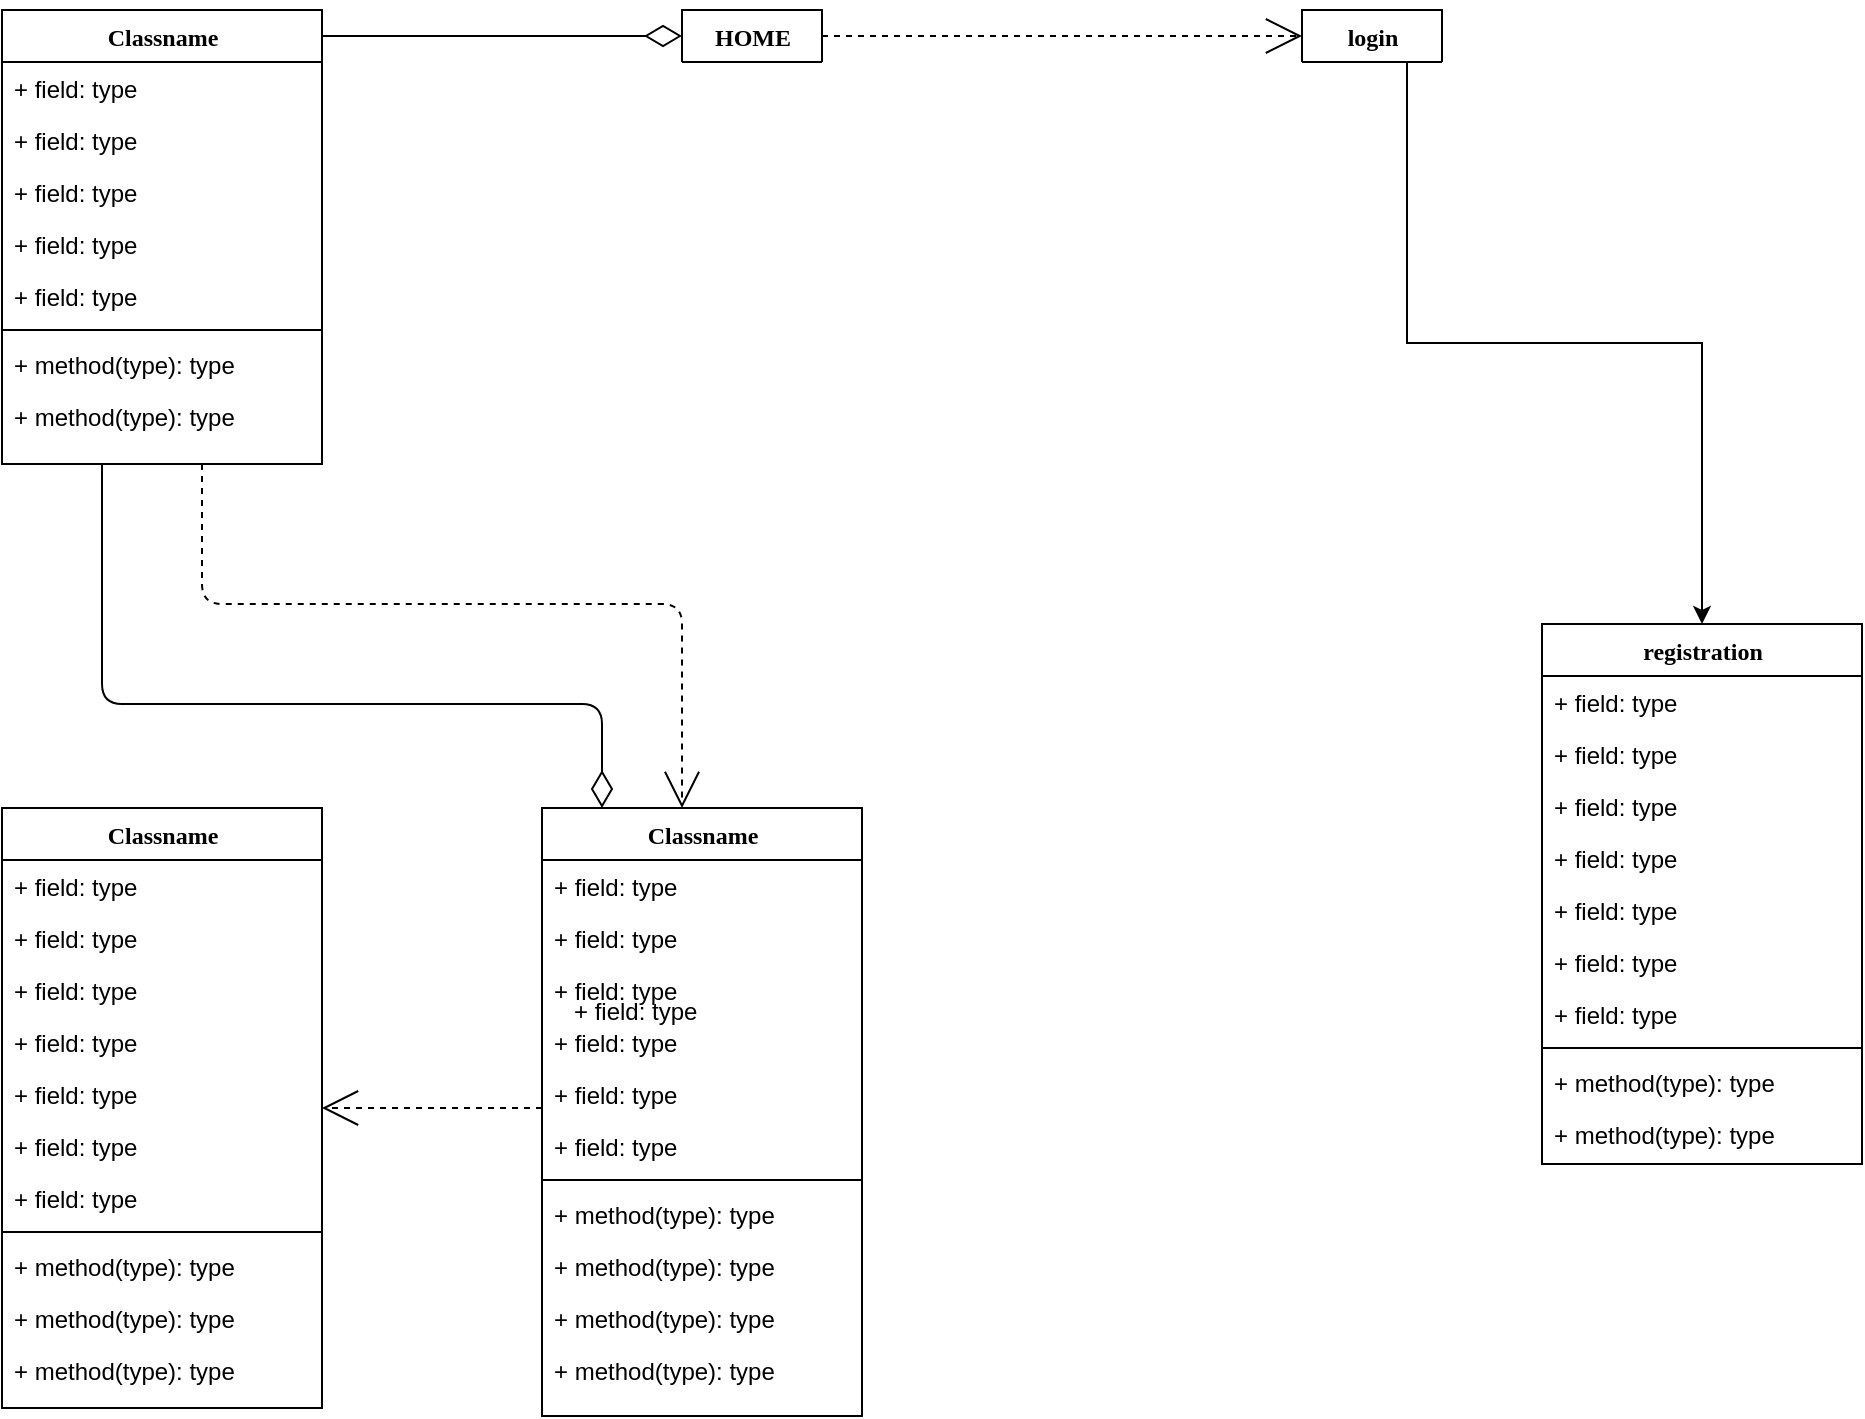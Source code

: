 <mxfile version="14.0.4" type="github" pages="3">
  <diagram name="Page-1" id="9f46799a-70d6-7492-0946-bef42562c5a5">
    <mxGraphModel dx="1067" dy="695" grid="1" gridSize="10" guides="1" tooltips="1" connect="1" arrows="1" fold="1" page="1" pageScale="1" pageWidth="1100" pageHeight="850" background="#ffffff" math="0" shadow="0">
      <root>
        <mxCell id="0" />
        <mxCell id="1" parent="0" />
        <mxCell id="78961159f06e98e8-123" style="edgeStyle=orthogonalEdgeStyle;html=1;labelBackgroundColor=none;startFill=0;startSize=8;endArrow=open;endFill=0;endSize=16;fontFamily=Verdana;fontSize=12;dashed=1;" parent="1" source="78961159f06e98e8-17" target="78961159f06e98e8-69" edge="1">
          <mxGeometry relative="1" as="geometry">
            <Array as="points">
              <mxPoint x="190" y="380" />
              <mxPoint x="430" y="380" />
            </Array>
          </mxGeometry>
        </mxCell>
        <mxCell id="78961159f06e98e8-124" style="edgeStyle=orthogonalEdgeStyle;html=1;labelBackgroundColor=none;startFill=0;startSize=8;endArrow=diamondThin;endFill=0;endSize=16;fontFamily=Verdana;fontSize=12;" parent="1" source="78961159f06e98e8-17" target="78961159f06e98e8-69" edge="1">
          <mxGeometry relative="1" as="geometry">
            <Array as="points">
              <mxPoint x="140" y="430" />
              <mxPoint x="390" y="430" />
            </Array>
          </mxGeometry>
        </mxCell>
        <mxCell id="78961159f06e98e8-17" value="Classname" style="swimlane;html=1;fontStyle=1;align=center;verticalAlign=top;childLayout=stackLayout;horizontal=1;startSize=26;horizontalStack=0;resizeParent=1;resizeLast=0;collapsible=1;marginBottom=0;swimlaneFillColor=#ffffff;rounded=0;shadow=0;comic=0;labelBackgroundColor=none;strokeWidth=1;fillColor=none;fontFamily=Verdana;fontSize=12" parent="1" vertex="1">
          <mxGeometry x="90" y="83" width="160" height="227" as="geometry" />
        </mxCell>
        <mxCell id="78961159f06e98e8-21" value="+ field: type" style="text;html=1;strokeColor=none;fillColor=none;align=left;verticalAlign=top;spacingLeft=4;spacingRight=4;whiteSpace=wrap;overflow=hidden;rotatable=0;points=[[0,0.5],[1,0.5]];portConstraint=eastwest;" parent="78961159f06e98e8-17" vertex="1">
          <mxGeometry y="26" width="160" height="26" as="geometry" />
        </mxCell>
        <mxCell id="78961159f06e98e8-23" value="+ field: type" style="text;html=1;strokeColor=none;fillColor=none;align=left;verticalAlign=top;spacingLeft=4;spacingRight=4;whiteSpace=wrap;overflow=hidden;rotatable=0;points=[[0,0.5],[1,0.5]];portConstraint=eastwest;" parent="78961159f06e98e8-17" vertex="1">
          <mxGeometry y="52" width="160" height="26" as="geometry" />
        </mxCell>
        <mxCell id="78961159f06e98e8-25" value="+ field: type" style="text;html=1;strokeColor=none;fillColor=none;align=left;verticalAlign=top;spacingLeft=4;spacingRight=4;whiteSpace=wrap;overflow=hidden;rotatable=0;points=[[0,0.5],[1,0.5]];portConstraint=eastwest;" parent="78961159f06e98e8-17" vertex="1">
          <mxGeometry y="78" width="160" height="26" as="geometry" />
        </mxCell>
        <mxCell id="78961159f06e98e8-26" value="+ field: type" style="text;html=1;strokeColor=none;fillColor=none;align=left;verticalAlign=top;spacingLeft=4;spacingRight=4;whiteSpace=wrap;overflow=hidden;rotatable=0;points=[[0,0.5],[1,0.5]];portConstraint=eastwest;" parent="78961159f06e98e8-17" vertex="1">
          <mxGeometry y="104" width="160" height="26" as="geometry" />
        </mxCell>
        <mxCell id="78961159f06e98e8-24" value="+ field: type" style="text;html=1;strokeColor=none;fillColor=none;align=left;verticalAlign=top;spacingLeft=4;spacingRight=4;whiteSpace=wrap;overflow=hidden;rotatable=0;points=[[0,0.5],[1,0.5]];portConstraint=eastwest;" parent="78961159f06e98e8-17" vertex="1">
          <mxGeometry y="130" width="160" height="26" as="geometry" />
        </mxCell>
        <mxCell id="78961159f06e98e8-19" value="" style="line;html=1;strokeWidth=1;fillColor=none;align=left;verticalAlign=middle;spacingTop=-1;spacingLeft=3;spacingRight=3;rotatable=0;labelPosition=right;points=[];portConstraint=eastwest;" parent="78961159f06e98e8-17" vertex="1">
          <mxGeometry y="156" width="160" height="8" as="geometry" />
        </mxCell>
        <mxCell id="78961159f06e98e8-20" value="+ method(type): type" style="text;html=1;strokeColor=none;fillColor=none;align=left;verticalAlign=top;spacingLeft=4;spacingRight=4;whiteSpace=wrap;overflow=hidden;rotatable=0;points=[[0,0.5],[1,0.5]];portConstraint=eastwest;" parent="78961159f06e98e8-17" vertex="1">
          <mxGeometry y="164" width="160" height="26" as="geometry" />
        </mxCell>
        <mxCell id="78961159f06e98e8-27" value="+ method(type): type" style="text;html=1;strokeColor=none;fillColor=none;align=left;verticalAlign=top;spacingLeft=4;spacingRight=4;whiteSpace=wrap;overflow=hidden;rotatable=0;points=[[0,0.5],[1,0.5]];portConstraint=eastwest;" parent="78961159f06e98e8-17" vertex="1">
          <mxGeometry y="190" width="160" height="26" as="geometry" />
        </mxCell>
        <mxCell id="78961159f06e98e8-122" style="edgeStyle=elbowEdgeStyle;html=1;labelBackgroundColor=none;startFill=0;startSize=8;endArrow=open;endFill=0;endSize=16;fontFamily=Verdana;fontSize=12;elbow=vertical;dashed=1;" parent="1" source="78961159f06e98e8-30" target="78961159f06e98e8-43" edge="1">
          <mxGeometry relative="1" as="geometry" />
        </mxCell>
        <mxCell id="78961159f06e98e8-30" value="HOME" style="swimlane;html=1;fontStyle=1;align=center;verticalAlign=top;childLayout=stackLayout;horizontal=1;startSize=26;horizontalStack=0;resizeParent=1;resizeLast=0;collapsible=1;marginBottom=0;swimlaneFillColor=#ffffff;rounded=0;shadow=0;comic=0;labelBackgroundColor=none;strokeWidth=1;fillColor=none;fontFamily=Verdana;fontSize=12" parent="1" vertex="1" collapsed="1">
          <mxGeometry x="430" y="83" width="70" height="26" as="geometry">
            <mxRectangle x="430" y="83" width="160" height="372" as="alternateBounds" />
          </mxGeometry>
        </mxCell>
        <mxCell id="78961159f06e98e8-31" value="+ field: type" style="text;html=1;strokeColor=none;fillColor=none;align=left;verticalAlign=top;spacingLeft=4;spacingRight=4;whiteSpace=wrap;overflow=hidden;rotatable=0;points=[[0,0.5],[1,0.5]];portConstraint=eastwest;" parent="78961159f06e98e8-30" vertex="1">
          <mxGeometry y="26" width="70" height="26" as="geometry" />
        </mxCell>
        <mxCell id="JeNqZDiZHjXxq6T7rk41-2" value="+ field: type" style="text;html=1;strokeColor=none;fillColor=none;align=left;verticalAlign=top;spacingLeft=4;spacingRight=4;whiteSpace=wrap;overflow=hidden;rotatable=0;points=[[0,0.5],[1,0.5]];portConstraint=eastwest;" parent="78961159f06e98e8-30" vertex="1">
          <mxGeometry y="52" width="70" height="26" as="geometry" />
        </mxCell>
        <mxCell id="JeNqZDiZHjXxq6T7rk41-1" value="+ field: type" style="text;html=1;strokeColor=none;fillColor=none;align=left;verticalAlign=top;spacingLeft=4;spacingRight=4;whiteSpace=wrap;overflow=hidden;rotatable=0;points=[[0,0.5],[1,0.5]];portConstraint=eastwest;" parent="78961159f06e98e8-30" vertex="1">
          <mxGeometry y="78" width="70" height="26" as="geometry" />
        </mxCell>
        <mxCell id="78961159f06e98e8-32" value="+ field: type" style="text;html=1;strokeColor=none;fillColor=none;align=left;verticalAlign=top;spacingLeft=4;spacingRight=4;whiteSpace=wrap;overflow=hidden;rotatable=0;points=[[0,0.5],[1,0.5]];portConstraint=eastwest;" parent="78961159f06e98e8-30" vertex="1">
          <mxGeometry y="104" width="70" height="26" as="geometry" />
        </mxCell>
        <mxCell id="78961159f06e98e8-34" value="+ field: type" style="text;html=1;strokeColor=none;fillColor=none;align=left;verticalAlign=top;spacingLeft=4;spacingRight=4;whiteSpace=wrap;overflow=hidden;rotatable=0;points=[[0,0.5],[1,0.5]];portConstraint=eastwest;" parent="78961159f06e98e8-30" vertex="1">
          <mxGeometry y="130" width="70" height="26" as="geometry" />
        </mxCell>
        <mxCell id="78961159f06e98e8-36" value="+ field: type" style="text;html=1;strokeColor=none;fillColor=none;align=left;verticalAlign=top;spacingLeft=4;spacingRight=4;whiteSpace=wrap;overflow=hidden;rotatable=0;points=[[0,0.5],[1,0.5]];portConstraint=eastwest;" parent="78961159f06e98e8-30" vertex="1">
          <mxGeometry y="156" width="70" height="26" as="geometry" />
        </mxCell>
        <mxCell id="78961159f06e98e8-38" value="" style="line;html=1;strokeWidth=1;fillColor=none;align=left;verticalAlign=middle;spacingTop=-1;spacingLeft=3;spacingRight=3;rotatable=0;labelPosition=right;points=[];portConstraint=eastwest;" parent="78961159f06e98e8-30" vertex="1">
          <mxGeometry y="182" width="70" height="8" as="geometry" />
        </mxCell>
        <mxCell id="78961159f06e98e8-39" value="+ method(type): type" style="text;html=1;strokeColor=none;fillColor=none;align=left;verticalAlign=top;spacingLeft=4;spacingRight=4;whiteSpace=wrap;overflow=hidden;rotatable=0;points=[[0,0.5],[1,0.5]];portConstraint=eastwest;" parent="78961159f06e98e8-30" vertex="1">
          <mxGeometry y="190" width="70" height="26" as="geometry" />
        </mxCell>
        <mxCell id="78961159f06e98e8-40" value="+ method(type): type" style="text;html=1;strokeColor=none;fillColor=none;align=left;verticalAlign=top;spacingLeft=4;spacingRight=4;whiteSpace=wrap;overflow=hidden;rotatable=0;points=[[0,0.5],[1,0.5]];portConstraint=eastwest;" parent="78961159f06e98e8-30" vertex="1">
          <mxGeometry y="216" width="70" height="26" as="geometry" />
        </mxCell>
        <mxCell id="78961159f06e98e8-42" value="+ method(type): type" style="text;html=1;strokeColor=none;fillColor=none;align=left;verticalAlign=top;spacingLeft=4;spacingRight=4;whiteSpace=wrap;overflow=hidden;rotatable=0;points=[[0,0.5],[1,0.5]];portConstraint=eastwest;" parent="78961159f06e98e8-30" vertex="1">
          <mxGeometry y="242" width="70" height="26" as="geometry" />
        </mxCell>
        <mxCell id="JeNqZDiZHjXxq6T7rk41-8" style="edgeStyle=orthogonalEdgeStyle;rounded=0;orthogonalLoop=1;jettySize=auto;html=1;exitX=0.75;exitY=1;exitDx=0;exitDy=0;entryX=0.5;entryY=0;entryDx=0;entryDy=0;" parent="1" source="78961159f06e98e8-43" target="78961159f06e98e8-82" edge="1">
          <mxGeometry relative="1" as="geometry" />
        </mxCell>
        <mxCell id="78961159f06e98e8-43" value="login" style="swimlane;html=1;fontStyle=1;align=center;verticalAlign=top;childLayout=stackLayout;horizontal=1;startSize=26;horizontalStack=0;resizeParent=1;resizeLast=0;collapsible=1;marginBottom=0;swimlaneFillColor=#ffffff;rounded=0;shadow=0;comic=0;labelBackgroundColor=none;strokeWidth=1;fillColor=none;fontFamily=Verdana;fontSize=12" parent="1" vertex="1" collapsed="1">
          <mxGeometry x="740" y="83" width="70" height="26" as="geometry">
            <mxRectangle x="740" y="83" width="160" height="197" as="alternateBounds" />
          </mxGeometry>
        </mxCell>
        <mxCell id="78961159f06e98e8-44" value="+ field: type" style="text;html=1;strokeColor=none;fillColor=none;align=left;verticalAlign=top;spacingLeft=4;spacingRight=4;whiteSpace=wrap;overflow=hidden;rotatable=0;points=[[0,0.5],[1,0.5]];portConstraint=eastwest;" parent="78961159f06e98e8-43" vertex="1">
          <mxGeometry y="26" width="70" height="26" as="geometry" />
        </mxCell>
        <mxCell id="78961159f06e98e8-45" value="+ field: type" style="text;html=1;strokeColor=none;fillColor=none;align=left;verticalAlign=top;spacingLeft=4;spacingRight=4;whiteSpace=wrap;overflow=hidden;rotatable=0;points=[[0,0.5],[1,0.5]];portConstraint=eastwest;" parent="78961159f06e98e8-43" vertex="1">
          <mxGeometry y="52" width="70" height="26" as="geometry" />
        </mxCell>
        <mxCell id="78961159f06e98e8-49" value="+ field: type" style="text;html=1;strokeColor=none;fillColor=none;align=left;verticalAlign=top;spacingLeft=4;spacingRight=4;whiteSpace=wrap;overflow=hidden;rotatable=0;points=[[0,0.5],[1,0.5]];portConstraint=eastwest;" parent="78961159f06e98e8-43" vertex="1">
          <mxGeometry y="78" width="70" height="26" as="geometry" />
        </mxCell>
        <mxCell id="78961159f06e98e8-50" value="+ field: type" style="text;html=1;strokeColor=none;fillColor=none;align=left;verticalAlign=top;spacingLeft=4;spacingRight=4;whiteSpace=wrap;overflow=hidden;rotatable=0;points=[[0,0.5],[1,0.5]];portConstraint=eastwest;" parent="78961159f06e98e8-43" vertex="1">
          <mxGeometry y="104" width="70" height="26" as="geometry" />
        </mxCell>
        <mxCell id="78961159f06e98e8-51" value="" style="line;html=1;strokeWidth=1;fillColor=none;align=left;verticalAlign=middle;spacingTop=-1;spacingLeft=3;spacingRight=3;rotatable=0;labelPosition=right;points=[];portConstraint=eastwest;" parent="78961159f06e98e8-43" vertex="1">
          <mxGeometry y="130" width="70" height="8" as="geometry" />
        </mxCell>
        <mxCell id="78961159f06e98e8-52" value="+ method(type): type" style="text;html=1;strokeColor=none;fillColor=none;align=left;verticalAlign=top;spacingLeft=4;spacingRight=4;whiteSpace=wrap;overflow=hidden;rotatable=0;points=[[0,0.5],[1,0.5]];portConstraint=eastwest;" parent="78961159f06e98e8-43" vertex="1">
          <mxGeometry y="138" width="70" height="26" as="geometry" />
        </mxCell>
        <mxCell id="78961159f06e98e8-53" value="+ method(type): type" style="text;html=1;strokeColor=none;fillColor=none;align=left;verticalAlign=top;spacingLeft=4;spacingRight=4;whiteSpace=wrap;overflow=hidden;rotatable=0;points=[[0,0.5],[1,0.5]];portConstraint=eastwest;" parent="78961159f06e98e8-43" vertex="1">
          <mxGeometry y="164" width="70" height="26" as="geometry" />
        </mxCell>
        <mxCell id="78961159f06e98e8-129" style="edgeStyle=elbowEdgeStyle;html=1;labelBackgroundColor=none;startFill=0;startSize=8;endArrow=open;endFill=0;endSize=16;fontFamily=Verdana;fontSize=12;elbow=vertical;dashed=1;" parent="1" source="78961159f06e98e8-69" target="78961159f06e98e8-56" edge="1">
          <mxGeometry relative="1" as="geometry" />
        </mxCell>
        <mxCell id="78961159f06e98e8-56" value="Classname" style="swimlane;html=1;fontStyle=1;align=center;verticalAlign=top;childLayout=stackLayout;horizontal=1;startSize=26;horizontalStack=0;resizeParent=1;resizeLast=0;collapsible=1;marginBottom=0;swimlaneFillColor=#ffffff;rounded=0;shadow=0;comic=0;labelBackgroundColor=none;strokeWidth=1;fillColor=none;fontFamily=Verdana;fontSize=12" parent="1" vertex="1">
          <mxGeometry x="90" y="482.0" width="160" height="300" as="geometry" />
        </mxCell>
        <mxCell id="78961159f06e98e8-57" value="+ field: type" style="text;html=1;strokeColor=none;fillColor=none;align=left;verticalAlign=top;spacingLeft=4;spacingRight=4;whiteSpace=wrap;overflow=hidden;rotatable=0;points=[[0,0.5],[1,0.5]];portConstraint=eastwest;" parent="78961159f06e98e8-56" vertex="1">
          <mxGeometry y="26" width="160" height="26" as="geometry" />
        </mxCell>
        <mxCell id="78961159f06e98e8-58" value="+ field: type" style="text;html=1;strokeColor=none;fillColor=none;align=left;verticalAlign=top;spacingLeft=4;spacingRight=4;whiteSpace=wrap;overflow=hidden;rotatable=0;points=[[0,0.5],[1,0.5]];portConstraint=eastwest;" parent="78961159f06e98e8-56" vertex="1">
          <mxGeometry y="52" width="160" height="26" as="geometry" />
        </mxCell>
        <mxCell id="78961159f06e98e8-59" value="+ field: type" style="text;html=1;strokeColor=none;fillColor=none;align=left;verticalAlign=top;spacingLeft=4;spacingRight=4;whiteSpace=wrap;overflow=hidden;rotatable=0;points=[[0,0.5],[1,0.5]];portConstraint=eastwest;" parent="78961159f06e98e8-56" vertex="1">
          <mxGeometry y="78" width="160" height="26" as="geometry" />
        </mxCell>
        <mxCell id="78961159f06e98e8-60" value="+ field: type" style="text;html=1;strokeColor=none;fillColor=none;align=left;verticalAlign=top;spacingLeft=4;spacingRight=4;whiteSpace=wrap;overflow=hidden;rotatable=0;points=[[0,0.5],[1,0.5]];portConstraint=eastwest;" parent="78961159f06e98e8-56" vertex="1">
          <mxGeometry y="104" width="160" height="26" as="geometry" />
        </mxCell>
        <mxCell id="78961159f06e98e8-61" value="+ field: type" style="text;html=1;strokeColor=none;fillColor=none;align=left;verticalAlign=top;spacingLeft=4;spacingRight=4;whiteSpace=wrap;overflow=hidden;rotatable=0;points=[[0,0.5],[1,0.5]];portConstraint=eastwest;" parent="78961159f06e98e8-56" vertex="1">
          <mxGeometry y="130" width="160" height="26" as="geometry" />
        </mxCell>
        <mxCell id="78961159f06e98e8-62" value="+ field: type" style="text;html=1;strokeColor=none;fillColor=none;align=left;verticalAlign=top;spacingLeft=4;spacingRight=4;whiteSpace=wrap;overflow=hidden;rotatable=0;points=[[0,0.5],[1,0.5]];portConstraint=eastwest;" parent="78961159f06e98e8-56" vertex="1">
          <mxGeometry y="156" width="160" height="26" as="geometry" />
        </mxCell>
        <mxCell id="78961159f06e98e8-63" value="+ field: type" style="text;html=1;strokeColor=none;fillColor=none;align=left;verticalAlign=top;spacingLeft=4;spacingRight=4;whiteSpace=wrap;overflow=hidden;rotatable=0;points=[[0,0.5],[1,0.5]];portConstraint=eastwest;" parent="78961159f06e98e8-56" vertex="1">
          <mxGeometry y="182" width="160" height="26" as="geometry" />
        </mxCell>
        <mxCell id="78961159f06e98e8-64" value="" style="line;html=1;strokeWidth=1;fillColor=none;align=left;verticalAlign=middle;spacingTop=-1;spacingLeft=3;spacingRight=3;rotatable=0;labelPosition=right;points=[];portConstraint=eastwest;" parent="78961159f06e98e8-56" vertex="1">
          <mxGeometry y="208" width="160" height="8" as="geometry" />
        </mxCell>
        <mxCell id="78961159f06e98e8-65" value="+ method(type): type" style="text;html=1;strokeColor=none;fillColor=none;align=left;verticalAlign=top;spacingLeft=4;spacingRight=4;whiteSpace=wrap;overflow=hidden;rotatable=0;points=[[0,0.5],[1,0.5]];portConstraint=eastwest;" parent="78961159f06e98e8-56" vertex="1">
          <mxGeometry y="216" width="160" height="26" as="geometry" />
        </mxCell>
        <mxCell id="78961159f06e98e8-66" value="+ method(type): type" style="text;html=1;strokeColor=none;fillColor=none;align=left;verticalAlign=top;spacingLeft=4;spacingRight=4;whiteSpace=wrap;overflow=hidden;rotatable=0;points=[[0,0.5],[1,0.5]];portConstraint=eastwest;" parent="78961159f06e98e8-56" vertex="1">
          <mxGeometry y="242" width="160" height="26" as="geometry" />
        </mxCell>
        <mxCell id="78961159f06e98e8-68" value="+ method(type): type" style="text;html=1;strokeColor=none;fillColor=none;align=left;verticalAlign=top;spacingLeft=4;spacingRight=4;whiteSpace=wrap;overflow=hidden;rotatable=0;points=[[0,0.5],[1,0.5]];portConstraint=eastwest;" parent="78961159f06e98e8-56" vertex="1">
          <mxGeometry y="268" width="160" height="26" as="geometry" />
        </mxCell>
        <mxCell id="78961159f06e98e8-69" value="Classname" style="swimlane;html=1;fontStyle=1;align=center;verticalAlign=top;childLayout=stackLayout;horizontal=1;startSize=26;horizontalStack=0;resizeParent=1;resizeLast=0;collapsible=1;marginBottom=0;swimlaneFillColor=#ffffff;rounded=0;shadow=0;comic=0;labelBackgroundColor=none;strokeWidth=1;fillColor=none;fontFamily=Verdana;fontSize=12" parent="1" vertex="1">
          <mxGeometry x="360" y="482.0" width="160" height="304" as="geometry" />
        </mxCell>
        <mxCell id="78961159f06e98e8-70" value="+ field: type" style="text;html=1;strokeColor=none;fillColor=none;align=left;verticalAlign=top;spacingLeft=4;spacingRight=4;whiteSpace=wrap;overflow=hidden;rotatable=0;points=[[0,0.5],[1,0.5]];portConstraint=eastwest;" parent="78961159f06e98e8-69" vertex="1">
          <mxGeometry y="26" width="160" height="26" as="geometry" />
        </mxCell>
        <mxCell id="78961159f06e98e8-71" value="+ field: type" style="text;html=1;strokeColor=none;fillColor=none;align=left;verticalAlign=top;spacingLeft=4;spacingRight=4;whiteSpace=wrap;overflow=hidden;rotatable=0;points=[[0,0.5],[1,0.5]];portConstraint=eastwest;" parent="78961159f06e98e8-69" vertex="1">
          <mxGeometry y="52" width="160" height="26" as="geometry" />
        </mxCell>
        <mxCell id="78961159f06e98e8-72" value="+ field: type" style="text;html=1;strokeColor=none;fillColor=none;align=left;verticalAlign=top;spacingLeft=4;spacingRight=4;whiteSpace=wrap;overflow=hidden;rotatable=0;points=[[0,0.5],[1,0.5]];portConstraint=eastwest;" parent="78961159f06e98e8-69" vertex="1">
          <mxGeometry y="78" width="160" height="26" as="geometry" />
        </mxCell>
        <mxCell id="78961159f06e98e8-74" value="+ field: type" style="text;html=1;strokeColor=none;fillColor=none;align=left;verticalAlign=top;spacingLeft=4;spacingRight=4;whiteSpace=wrap;overflow=hidden;rotatable=0;points=[[0,0.5],[1,0.5]];portConstraint=eastwest;" parent="78961159f06e98e8-69" vertex="1">
          <mxGeometry y="104" width="160" height="26" as="geometry" />
        </mxCell>
        <mxCell id="78961159f06e98e8-75" value="+ field: type" style="text;html=1;strokeColor=none;fillColor=none;align=left;verticalAlign=top;spacingLeft=4;spacingRight=4;whiteSpace=wrap;overflow=hidden;rotatable=0;points=[[0,0.5],[1,0.5]];portConstraint=eastwest;" parent="78961159f06e98e8-69" vertex="1">
          <mxGeometry y="130" width="160" height="26" as="geometry" />
        </mxCell>
        <mxCell id="78961159f06e98e8-76" value="+ field: type" style="text;html=1;strokeColor=none;fillColor=none;align=left;verticalAlign=top;spacingLeft=4;spacingRight=4;whiteSpace=wrap;overflow=hidden;rotatable=0;points=[[0,0.5],[1,0.5]];portConstraint=eastwest;" parent="78961159f06e98e8-69" vertex="1">
          <mxGeometry y="156" width="160" height="26" as="geometry" />
        </mxCell>
        <mxCell id="78961159f06e98e8-77" value="" style="line;html=1;strokeWidth=1;fillColor=none;align=left;verticalAlign=middle;spacingTop=-1;spacingLeft=3;spacingRight=3;rotatable=0;labelPosition=right;points=[];portConstraint=eastwest;" parent="78961159f06e98e8-69" vertex="1">
          <mxGeometry y="182" width="160" height="8" as="geometry" />
        </mxCell>
        <mxCell id="78961159f06e98e8-78" value="+ method(type): type" style="text;html=1;strokeColor=none;fillColor=none;align=left;verticalAlign=top;spacingLeft=4;spacingRight=4;whiteSpace=wrap;overflow=hidden;rotatable=0;points=[[0,0.5],[1,0.5]];portConstraint=eastwest;" parent="78961159f06e98e8-69" vertex="1">
          <mxGeometry y="190" width="160" height="26" as="geometry" />
        </mxCell>
        <mxCell id="78961159f06e98e8-79" value="+ method(type): type" style="text;html=1;strokeColor=none;fillColor=none;align=left;verticalAlign=top;spacingLeft=4;spacingRight=4;whiteSpace=wrap;overflow=hidden;rotatable=0;points=[[0,0.5],[1,0.5]];portConstraint=eastwest;" parent="78961159f06e98e8-69" vertex="1">
          <mxGeometry y="216" width="160" height="26" as="geometry" />
        </mxCell>
        <mxCell id="78961159f06e98e8-80" value="+ method(type): type" style="text;html=1;strokeColor=none;fillColor=none;align=left;verticalAlign=top;spacingLeft=4;spacingRight=4;whiteSpace=wrap;overflow=hidden;rotatable=0;points=[[0,0.5],[1,0.5]];portConstraint=eastwest;" parent="78961159f06e98e8-69" vertex="1">
          <mxGeometry y="242" width="160" height="26" as="geometry" />
        </mxCell>
        <mxCell id="78961159f06e98e8-81" value="+ method(type): type" style="text;html=1;strokeColor=none;fillColor=none;align=left;verticalAlign=top;spacingLeft=4;spacingRight=4;whiteSpace=wrap;overflow=hidden;rotatable=0;points=[[0,0.5],[1,0.5]];portConstraint=eastwest;" parent="78961159f06e98e8-69" vertex="1">
          <mxGeometry y="268" width="160" height="26" as="geometry" />
        </mxCell>
        <mxCell id="78961159f06e98e8-82" value="registration" style="swimlane;html=1;fontStyle=1;align=center;verticalAlign=top;childLayout=stackLayout;horizontal=1;startSize=26;horizontalStack=0;resizeParent=1;resizeLast=0;collapsible=1;marginBottom=0;swimlaneFillColor=#ffffff;rounded=0;shadow=0;comic=0;labelBackgroundColor=none;strokeWidth=1;fillColor=none;fontFamily=Verdana;fontSize=12" parent="1" vertex="1">
          <mxGeometry x="860" y="390.0" width="160" height="270" as="geometry" />
        </mxCell>
        <mxCell id="78961159f06e98e8-83" value="+ field: type" style="text;html=1;strokeColor=none;fillColor=none;align=left;verticalAlign=top;spacingLeft=4;spacingRight=4;whiteSpace=wrap;overflow=hidden;rotatable=0;points=[[0,0.5],[1,0.5]];portConstraint=eastwest;" parent="78961159f06e98e8-82" vertex="1">
          <mxGeometry y="26" width="160" height="26" as="geometry" />
        </mxCell>
        <mxCell id="78961159f06e98e8-84" value="+ field: type" style="text;html=1;strokeColor=none;fillColor=none;align=left;verticalAlign=top;spacingLeft=4;spacingRight=4;whiteSpace=wrap;overflow=hidden;rotatable=0;points=[[0,0.5],[1,0.5]];portConstraint=eastwest;" parent="78961159f06e98e8-82" vertex="1">
          <mxGeometry y="52" width="160" height="26" as="geometry" />
        </mxCell>
        <mxCell id="78961159f06e98e8-85" value="+ field: type" style="text;html=1;strokeColor=none;fillColor=none;align=left;verticalAlign=top;spacingLeft=4;spacingRight=4;whiteSpace=wrap;overflow=hidden;rotatable=0;points=[[0,0.5],[1,0.5]];portConstraint=eastwest;" parent="78961159f06e98e8-82" vertex="1">
          <mxGeometry y="78" width="160" height="26" as="geometry" />
        </mxCell>
        <mxCell id="78961159f06e98e8-86" value="+ field: type" style="text;html=1;strokeColor=none;fillColor=none;align=left;verticalAlign=top;spacingLeft=4;spacingRight=4;whiteSpace=wrap;overflow=hidden;rotatable=0;points=[[0,0.5],[1,0.5]];portConstraint=eastwest;" parent="78961159f06e98e8-82" vertex="1">
          <mxGeometry y="104" width="160" height="26" as="geometry" />
        </mxCell>
        <mxCell id="78961159f06e98e8-87" value="+ field: type" style="text;html=1;strokeColor=none;fillColor=none;align=left;verticalAlign=top;spacingLeft=4;spacingRight=4;whiteSpace=wrap;overflow=hidden;rotatable=0;points=[[0,0.5],[1,0.5]];portConstraint=eastwest;" parent="78961159f06e98e8-82" vertex="1">
          <mxGeometry y="130" width="160" height="26" as="geometry" />
        </mxCell>
        <mxCell id="78961159f06e98e8-88" value="+ field: type" style="text;html=1;strokeColor=none;fillColor=none;align=left;verticalAlign=top;spacingLeft=4;spacingRight=4;whiteSpace=wrap;overflow=hidden;rotatable=0;points=[[0,0.5],[1,0.5]];portConstraint=eastwest;" parent="78961159f06e98e8-82" vertex="1">
          <mxGeometry y="156" width="160" height="26" as="geometry" />
        </mxCell>
        <mxCell id="78961159f06e98e8-89" value="+ field: type" style="text;html=1;strokeColor=none;fillColor=none;align=left;verticalAlign=top;spacingLeft=4;spacingRight=4;whiteSpace=wrap;overflow=hidden;rotatable=0;points=[[0,0.5],[1,0.5]];portConstraint=eastwest;" parent="78961159f06e98e8-82" vertex="1">
          <mxGeometry y="182" width="160" height="26" as="geometry" />
        </mxCell>
        <mxCell id="78961159f06e98e8-90" value="" style="line;html=1;strokeWidth=1;fillColor=none;align=left;verticalAlign=middle;spacingTop=-1;spacingLeft=3;spacingRight=3;rotatable=0;labelPosition=right;points=[];portConstraint=eastwest;" parent="78961159f06e98e8-82" vertex="1">
          <mxGeometry y="208" width="160" height="8" as="geometry" />
        </mxCell>
        <mxCell id="78961159f06e98e8-91" value="+ method(type): type" style="text;html=1;strokeColor=none;fillColor=none;align=left;verticalAlign=top;spacingLeft=4;spacingRight=4;whiteSpace=wrap;overflow=hidden;rotatable=0;points=[[0,0.5],[1,0.5]];portConstraint=eastwest;" parent="78961159f06e98e8-82" vertex="1">
          <mxGeometry y="216" width="160" height="26" as="geometry" />
        </mxCell>
        <mxCell id="78961159f06e98e8-94" value="+ method(type): type" style="text;html=1;strokeColor=none;fillColor=none;align=left;verticalAlign=top;spacingLeft=4;spacingRight=4;whiteSpace=wrap;overflow=hidden;rotatable=0;points=[[0,0.5],[1,0.5]];portConstraint=eastwest;" parent="78961159f06e98e8-82" vertex="1">
          <mxGeometry y="242" width="160" height="26" as="geometry" />
        </mxCell>
        <mxCell id="78961159f06e98e8-121" style="edgeStyle=elbowEdgeStyle;html=1;labelBackgroundColor=none;startFill=0;startSize=8;endArrow=diamondThin;endFill=0;endSize=16;fontFamily=Verdana;fontSize=12;elbow=vertical;" parent="1" source="78961159f06e98e8-17" target="78961159f06e98e8-30" edge="1">
          <mxGeometry relative="1" as="geometry">
            <mxPoint x="250" y="259.882" as="sourcePoint" />
          </mxGeometry>
        </mxCell>
        <mxCell id="JeNqZDiZHjXxq6T7rk41-9" value="+ field: type" style="text;html=1;strokeColor=none;fillColor=none;align=left;verticalAlign=top;spacingLeft=4;spacingRight=4;whiteSpace=wrap;overflow=hidden;rotatable=0;points=[[0,0.5],[1,0.5]];portConstraint=eastwest;" parent="1" vertex="1">
          <mxGeometry x="370" y="570.0" width="160" height="26" as="geometry" />
        </mxCell>
      </root>
    </mxGraphModel>
  </diagram>
  <diagram id="Wo4Fomfci3_CJ6DZQa6W" name="ページ2">
    <mxGraphModel dx="907" dy="591" grid="1" gridSize="10" guides="1" tooltips="1" connect="1" arrows="1" fold="1" page="1" pageScale="1" pageWidth="827" pageHeight="1169" math="0" shadow="0">
      <root>
        <mxCell id="OzV1NkM4rQeNj_u-quXe-0" />
        <mxCell id="OzV1NkM4rQeNj_u-quXe-1" parent="OzV1NkM4rQeNj_u-quXe-0" />
        <mxCell id="OzV1NkM4rQeNj_u-quXe-85" value="User" style="swimlane;fontStyle=0;childLayout=stackLayout;horizontal=1;startSize=26;horizontalStack=0;resizeParent=1;resizeParentMax=0;resizeLast=0;collapsible=1;marginBottom=0;align=center;fontSize=14;" vertex="1" parent="OzV1NkM4rQeNj_u-quXe-1">
          <mxGeometry x="40" y="40" width="160" height="206" as="geometry" />
        </mxCell>
        <mxCell id="OzV1NkM4rQeNj_u-quXe-107" value="user_id" style="text;strokeColor=none;fillColor=none;spacingLeft=4;spacingRight=4;overflow=hidden;rotatable=0;points=[[0,0.5],[1,0.5]];portConstraint=eastwest;fontSize=12;" vertex="1" parent="OzV1NkM4rQeNj_u-quXe-85">
          <mxGeometry y="26" width="160" height="30" as="geometry" />
        </mxCell>
        <mxCell id="OzV1NkM4rQeNj_u-quXe-87" value="Name" style="text;strokeColor=none;fillColor=none;spacingLeft=4;spacingRight=4;overflow=hidden;rotatable=0;points=[[0,0.5],[1,0.5]];portConstraint=eastwest;fontSize=12;" vertex="1" parent="OzV1NkM4rQeNj_u-quXe-85">
          <mxGeometry y="56" width="160" height="30" as="geometry" />
        </mxCell>
        <mxCell id="OzV1NkM4rQeNj_u-quXe-104" value="Email" style="text;strokeColor=none;fillColor=none;spacingLeft=4;spacingRight=4;overflow=hidden;rotatable=0;points=[[0,0.5],[1,0.5]];portConstraint=eastwest;fontSize=12;" vertex="1" parent="OzV1NkM4rQeNj_u-quXe-85">
          <mxGeometry y="86" width="160" height="30" as="geometry" />
        </mxCell>
        <mxCell id="OzV1NkM4rQeNj_u-quXe-105" value="Password" style="text;strokeColor=none;fillColor=none;spacingLeft=4;spacingRight=4;overflow=hidden;rotatable=0;points=[[0,0.5],[1,0.5]];portConstraint=eastwest;fontSize=12;" vertex="1" parent="OzV1NkM4rQeNj_u-quXe-85">
          <mxGeometry y="116" width="160" height="30" as="geometry" />
        </mxCell>
        <mxCell id="OzV1NkM4rQeNj_u-quXe-106" value="text" style="text;strokeColor=none;fillColor=none;spacingLeft=4;spacingRight=4;overflow=hidden;rotatable=0;points=[[0,0.5],[1,0.5]];portConstraint=eastwest;fontSize=12;" vertex="1" parent="OzV1NkM4rQeNj_u-quXe-85">
          <mxGeometry y="146" width="160" height="30" as="geometry" />
        </mxCell>
        <mxCell id="OzV1NkM4rQeNj_u-quXe-88" value="userimage" style="text;strokeColor=none;fillColor=none;spacingLeft=4;spacingRight=4;overflow=hidden;rotatable=0;points=[[0,0.5],[1,0.5]];portConstraint=eastwest;fontSize=12;" vertex="1" parent="OzV1NkM4rQeNj_u-quXe-85">
          <mxGeometry y="176" width="160" height="30" as="geometry" />
        </mxCell>
        <mxCell id="OzV1NkM4rQeNj_u-quXe-89" value="Post" style="swimlane;fontStyle=0;childLayout=stackLayout;horizontal=1;startSize=26;horizontalStack=0;resizeParent=1;resizeParentMax=0;resizeLast=0;collapsible=1;marginBottom=0;align=center;fontSize=14;" vertex="1" parent="OzV1NkM4rQeNj_u-quXe-1">
          <mxGeometry x="280" y="40" width="160" height="116" as="geometry" />
        </mxCell>
        <mxCell id="OzV1NkM4rQeNj_u-quXe-90" value="post_id" style="text;strokeColor=none;fillColor=none;spacingLeft=4;spacingRight=4;overflow=hidden;rotatable=0;points=[[0,0.5],[1,0.5]];portConstraint=eastwest;fontSize=12;" vertex="1" parent="OzV1NkM4rQeNj_u-quXe-89">
          <mxGeometry y="26" width="160" height="30" as="geometry" />
        </mxCell>
        <mxCell id="OzV1NkM4rQeNj_u-quXe-108" value="image" style="text;strokeColor=none;fillColor=none;spacingLeft=4;spacingRight=4;overflow=hidden;rotatable=0;points=[[0,0.5],[1,0.5]];portConstraint=eastwest;fontSize=12;" vertex="1" parent="OzV1NkM4rQeNj_u-quXe-89">
          <mxGeometry y="56" width="160" height="30" as="geometry" />
        </mxCell>
        <mxCell id="OzV1NkM4rQeNj_u-quXe-100" value="text" style="text;strokeColor=none;fillColor=none;spacingLeft=4;spacingRight=4;overflow=hidden;rotatable=0;points=[[0,0.5],[1,0.5]];portConstraint=eastwest;fontSize=12;" vertex="1" parent="OzV1NkM4rQeNj_u-quXe-89">
          <mxGeometry y="86" width="160" height="30" as="geometry" />
        </mxCell>
        <mxCell id="OzV1NkM4rQeNj_u-quXe-109" value="Like" style="swimlane;fontStyle=0;childLayout=stackLayout;horizontal=1;startSize=26;horizontalStack=0;resizeParent=1;resizeParentMax=0;resizeLast=0;collapsible=1;marginBottom=0;align=center;fontSize=14;" vertex="1" parent="OzV1NkM4rQeNj_u-quXe-1">
          <mxGeometry x="40" y="280" width="160" height="86" as="geometry" />
        </mxCell>
        <mxCell id="OzV1NkM4rQeNj_u-quXe-110" value="post_id" style="text;strokeColor=none;fillColor=none;spacingLeft=4;spacingRight=4;overflow=hidden;rotatable=0;points=[[0,0.5],[1,0.5]];portConstraint=eastwest;fontSize=12;" vertex="1" parent="OzV1NkM4rQeNj_u-quXe-109">
          <mxGeometry y="26" width="160" height="30" as="geometry" />
        </mxCell>
        <mxCell id="OzV1NkM4rQeNj_u-quXe-111" value="user_id" style="text;strokeColor=none;fillColor=none;spacingLeft=4;spacingRight=4;overflow=hidden;rotatable=0;points=[[0,0.5],[1,0.5]];portConstraint=eastwest;fontSize=12;" vertex="1" parent="OzV1NkM4rQeNj_u-quXe-109">
          <mxGeometry y="56" width="160" height="30" as="geometry" />
        </mxCell>
        <mxCell id="OzV1NkM4rQeNj_u-quXe-116" value="Comment" style="swimlane;fontStyle=0;childLayout=stackLayout;horizontal=1;startSize=26;horizontalStack=0;resizeParent=1;resizeParentMax=0;resizeLast=0;collapsible=1;marginBottom=0;align=center;fontSize=14;" vertex="1" parent="OzV1NkM4rQeNj_u-quXe-1">
          <mxGeometry x="280" y="280" width="160" height="176" as="geometry" />
        </mxCell>
        <mxCell id="OzV1NkM4rQeNj_u-quXe-117" value="comment_id" style="text;strokeColor=none;fillColor=none;spacingLeft=4;spacingRight=4;overflow=hidden;rotatable=0;points=[[0,0.5],[1,0.5]];portConstraint=eastwest;fontSize=12;" vertex="1" parent="OzV1NkM4rQeNj_u-quXe-116">
          <mxGeometry y="26" width="160" height="30" as="geometry" />
        </mxCell>
        <mxCell id="OzV1NkM4rQeNj_u-quXe-122" value="title" style="text;strokeColor=none;fillColor=none;spacingLeft=4;spacingRight=4;overflow=hidden;rotatable=0;points=[[0,0.5],[1,0.5]];portConstraint=eastwest;fontSize=12;" vertex="1" parent="OzV1NkM4rQeNj_u-quXe-116">
          <mxGeometry y="56" width="160" height="30" as="geometry" />
        </mxCell>
        <mxCell id="OzV1NkM4rQeNj_u-quXe-118" value="text" style="text;strokeColor=none;fillColor=none;spacingLeft=4;spacingRight=4;overflow=hidden;rotatable=0;points=[[0,0.5],[1,0.5]];portConstraint=eastwest;fontSize=12;" vertex="1" parent="OzV1NkM4rQeNj_u-quXe-116">
          <mxGeometry y="86" width="160" height="30" as="geometry" />
        </mxCell>
        <mxCell id="OzV1NkM4rQeNj_u-quXe-119" value="user_id" style="text;strokeColor=none;fillColor=none;spacingLeft=4;spacingRight=4;overflow=hidden;rotatable=0;points=[[0,0.5],[1,0.5]];portConstraint=eastwest;fontSize=12;" vertex="1" parent="OzV1NkM4rQeNj_u-quXe-116">
          <mxGeometry y="116" width="160" height="30" as="geometry" />
        </mxCell>
        <mxCell id="OzV1NkM4rQeNj_u-quXe-120" value="post_id" style="text;strokeColor=none;fillColor=none;spacingLeft=4;spacingRight=4;overflow=hidden;rotatable=0;points=[[0,0.5],[1,0.5]];portConstraint=eastwest;fontSize=12;" vertex="1" parent="OzV1NkM4rQeNj_u-quXe-116">
          <mxGeometry y="146" width="160" height="30" as="geometry" />
        </mxCell>
        <mxCell id="OzV1NkM4rQeNj_u-quXe-123" value="Sound" style="swimlane;fontStyle=0;childLayout=stackLayout;horizontal=1;startSize=26;horizontalStack=0;resizeParent=1;resizeParentMax=0;resizeLast=0;collapsible=1;marginBottom=0;align=center;fontSize=14;" vertex="1" parent="OzV1NkM4rQeNj_u-quXe-1">
          <mxGeometry x="480" y="40" width="160" height="116" as="geometry" />
        </mxCell>
        <mxCell id="OzV1NkM4rQeNj_u-quXe-124" value="sound_id" style="text;strokeColor=none;fillColor=none;spacingLeft=4;spacingRight=4;overflow=hidden;rotatable=0;points=[[0,0.5],[1,0.5]];portConstraint=eastwest;fontSize=12;" vertex="1" parent="OzV1NkM4rQeNj_u-quXe-123">
          <mxGeometry y="26" width="160" height="30" as="geometry" />
        </mxCell>
        <mxCell id="OzV1NkM4rQeNj_u-quXe-125" value="file" style="text;strokeColor=none;fillColor=none;spacingLeft=4;spacingRight=4;overflow=hidden;rotatable=0;points=[[0,0.5],[1,0.5]];portConstraint=eastwest;fontSize=12;" vertex="1" parent="OzV1NkM4rQeNj_u-quXe-123">
          <mxGeometry y="56" width="160" height="30" as="geometry" />
        </mxCell>
        <mxCell id="OzV1NkM4rQeNj_u-quXe-126" value="sound" style="text;strokeColor=none;fillColor=none;spacingLeft=4;spacingRight=4;overflow=hidden;rotatable=0;points=[[0,0.5],[1,0.5]];portConstraint=eastwest;fontSize=12;" vertex="1" parent="OzV1NkM4rQeNj_u-quXe-123">
          <mxGeometry y="86" width="160" height="30" as="geometry" />
        </mxCell>
        <mxCell id="OzV1NkM4rQeNj_u-quXe-129" value="Tag" style="swimlane;fontStyle=0;childLayout=stackLayout;horizontal=1;startSize=26;horizontalStack=0;resizeParent=1;resizeParentMax=0;resizeLast=0;collapsible=1;marginBottom=0;align=center;fontSize=14;" vertex="1" parent="OzV1NkM4rQeNj_u-quXe-1">
          <mxGeometry x="480" y="200" width="160" height="116" as="geometry" />
        </mxCell>
        <mxCell id="OzV1NkM4rQeNj_u-quXe-130" value="tag_id" style="text;strokeColor=none;fillColor=none;spacingLeft=4;spacingRight=4;overflow=hidden;rotatable=0;points=[[0,0.5],[1,0.5]];portConstraint=eastwest;fontSize=12;" vertex="1" parent="OzV1NkM4rQeNj_u-quXe-129">
          <mxGeometry y="26" width="160" height="30" as="geometry" />
        </mxCell>
        <mxCell id="OzV1NkM4rQeNj_u-quXe-131" value="tag1" style="text;strokeColor=none;fillColor=none;spacingLeft=4;spacingRight=4;overflow=hidden;rotatable=0;points=[[0,0.5],[1,0.5]];portConstraint=eastwest;fontSize=12;" vertex="1" parent="OzV1NkM4rQeNj_u-quXe-129">
          <mxGeometry y="56" width="160" height="30" as="geometry" />
        </mxCell>
        <mxCell id="OzV1NkM4rQeNj_u-quXe-132" value="tag2" style="text;strokeColor=none;fillColor=none;spacingLeft=4;spacingRight=4;overflow=hidden;rotatable=0;points=[[0,0.5],[1,0.5]];portConstraint=eastwest;fontSize=12;" vertex="1" parent="OzV1NkM4rQeNj_u-quXe-129">
          <mxGeometry y="86" width="160" height="30" as="geometry" />
        </mxCell>
      </root>
    </mxGraphModel>
  </diagram>
  <diagram id="ZAwQFEJkgicxu3jepLsI" name="ページ3">
    <mxGraphModel dx="907" dy="591" grid="1" gridSize="10" guides="1" tooltips="1" connect="1" arrows="1" fold="1" page="1" pageScale="1" pageWidth="827" pageHeight="1169" math="0" shadow="0">
      <root>
        <mxCell id="9TAXGIcpwT0Pgrc7cWm5-0" />
        <mxCell id="9TAXGIcpwT0Pgrc7cWm5-1" parent="9TAXGIcpwT0Pgrc7cWm5-0" />
        <mxCell id="9TAXGIcpwT0Pgrc7cWm5-2" value="User" style="shape=table;startSize=30;container=1;collapsible=1;childLayout=tableLayout;fixedRows=1;rowLines=0;fontStyle=1;align=center;resizeLast=1;" vertex="1" parent="9TAXGIcpwT0Pgrc7cWm5-1">
          <mxGeometry x="80" y="40" width="160" height="280" as="geometry" />
        </mxCell>
        <mxCell id="9TAXGIcpwT0Pgrc7cWm5-3" value="" style="shape=partialRectangle;collapsible=0;dropTarget=0;pointerEvents=0;fillColor=none;top=0;left=0;bottom=1;right=0;points=[[0,0.5],[1,0.5]];portConstraint=eastwest;" vertex="1" parent="9TAXGIcpwT0Pgrc7cWm5-2">
          <mxGeometry y="30" width="160" height="30" as="geometry" />
        </mxCell>
        <mxCell id="9TAXGIcpwT0Pgrc7cWm5-4" value="PK" style="shape=partialRectangle;connectable=0;fillColor=none;top=0;left=0;bottom=0;right=0;fontStyle=1;overflow=hidden;" vertex="1" parent="9TAXGIcpwT0Pgrc7cWm5-3">
          <mxGeometry width="30" height="30" as="geometry" />
        </mxCell>
        <mxCell id="9TAXGIcpwT0Pgrc7cWm5-5" value="user_id" style="shape=partialRectangle;connectable=0;fillColor=none;top=0;left=0;bottom=0;right=0;align=left;spacingLeft=6;fontStyle=5;overflow=hidden;" vertex="1" parent="9TAXGIcpwT0Pgrc7cWm5-3">
          <mxGeometry x="30" width="130" height="30" as="geometry" />
        </mxCell>
        <mxCell id="9TAXGIcpwT0Pgrc7cWm5-6" value="" style="shape=partialRectangle;collapsible=0;dropTarget=0;pointerEvents=0;fillColor=none;top=0;left=0;bottom=0;right=0;points=[[0,0.5],[1,0.5]];portConstraint=eastwest;" vertex="1" parent="9TAXGIcpwT0Pgrc7cWm5-2">
          <mxGeometry y="60" width="160" height="30" as="geometry" />
        </mxCell>
        <mxCell id="9TAXGIcpwT0Pgrc7cWm5-7" value="" style="shape=partialRectangle;connectable=0;fillColor=none;top=0;left=0;bottom=0;right=0;editable=1;overflow=hidden;" vertex="1" parent="9TAXGIcpwT0Pgrc7cWm5-6">
          <mxGeometry width="30" height="30" as="geometry" />
        </mxCell>
        <mxCell id="9TAXGIcpwT0Pgrc7cWm5-8" value="name" style="shape=partialRectangle;connectable=0;fillColor=none;top=0;left=0;bottom=0;right=0;align=left;spacingLeft=6;overflow=hidden;" vertex="1" parent="9TAXGIcpwT0Pgrc7cWm5-6">
          <mxGeometry x="30" width="130" height="30" as="geometry" />
        </mxCell>
        <mxCell id="9TAXGIcpwT0Pgrc7cWm5-9" value="" style="shape=partialRectangle;collapsible=0;dropTarget=0;pointerEvents=0;fillColor=none;top=0;left=0;bottom=0;right=0;points=[[0,0.5],[1,0.5]];portConstraint=eastwest;" vertex="1" parent="9TAXGIcpwT0Pgrc7cWm5-2">
          <mxGeometry y="90" width="160" height="30" as="geometry" />
        </mxCell>
        <mxCell id="9TAXGIcpwT0Pgrc7cWm5-10" value="" style="shape=partialRectangle;connectable=0;fillColor=none;top=0;left=0;bottom=0;right=0;editable=1;overflow=hidden;" vertex="1" parent="9TAXGIcpwT0Pgrc7cWm5-9">
          <mxGeometry width="30" height="30" as="geometry" />
        </mxCell>
        <mxCell id="9TAXGIcpwT0Pgrc7cWm5-11" value="email" style="shape=partialRectangle;connectable=0;fillColor=none;top=0;left=0;bottom=0;right=0;align=left;spacingLeft=6;overflow=hidden;" vertex="1" parent="9TAXGIcpwT0Pgrc7cWm5-9">
          <mxGeometry x="30" width="130" height="30" as="geometry" />
        </mxCell>
        <mxCell id="9TAXGIcpwT0Pgrc7cWm5-12" value="" style="shape=partialRectangle;collapsible=0;dropTarget=0;pointerEvents=0;fillColor=none;top=0;left=0;bottom=0;right=0;points=[[0,0.5],[1,0.5]];portConstraint=eastwest;" vertex="1" parent="9TAXGIcpwT0Pgrc7cWm5-2">
          <mxGeometry y="120" width="160" height="30" as="geometry" />
        </mxCell>
        <mxCell id="9TAXGIcpwT0Pgrc7cWm5-13" value="" style="shape=partialRectangle;connectable=0;fillColor=none;top=0;left=0;bottom=0;right=0;editable=1;overflow=hidden;" vertex="1" parent="9TAXGIcpwT0Pgrc7cWm5-12">
          <mxGeometry width="30" height="30" as="geometry" />
        </mxCell>
        <mxCell id="9TAXGIcpwT0Pgrc7cWm5-14" value="password" style="shape=partialRectangle;connectable=0;fillColor=none;top=0;left=0;bottom=0;right=0;align=left;spacingLeft=6;overflow=hidden;" vertex="1" parent="9TAXGIcpwT0Pgrc7cWm5-12">
          <mxGeometry x="30" width="130" height="30" as="geometry" />
        </mxCell>
        <mxCell id="aZ1PrTYwLXENMagAaO86-0" value="" style="shape=partialRectangle;collapsible=0;dropTarget=0;pointerEvents=0;fillColor=none;top=0;left=0;bottom=0;right=0;points=[[0,0.5],[1,0.5]];portConstraint=eastwest;" vertex="1" parent="9TAXGIcpwT0Pgrc7cWm5-2">
          <mxGeometry y="150" width="160" height="30" as="geometry" />
        </mxCell>
        <mxCell id="aZ1PrTYwLXENMagAaO86-1" value="" style="shape=partialRectangle;connectable=0;fillColor=none;top=0;left=0;bottom=0;right=0;editable=1;overflow=hidden;" vertex="1" parent="aZ1PrTYwLXENMagAaO86-0">
          <mxGeometry width="30" height="30" as="geometry" />
        </mxCell>
        <mxCell id="aZ1PrTYwLXENMagAaO86-2" value="user_image" style="shape=partialRectangle;connectable=0;fillColor=none;top=0;left=0;bottom=0;right=0;align=left;spacingLeft=6;overflow=hidden;" vertex="1" parent="aZ1PrTYwLXENMagAaO86-0">
          <mxGeometry x="30" width="130" height="30" as="geometry" />
        </mxCell>
        <mxCell id="aZ1PrTYwLXENMagAaO86-3" value="" style="shape=partialRectangle;collapsible=0;dropTarget=0;pointerEvents=0;fillColor=none;top=0;left=0;bottom=0;right=0;points=[[0,0.5],[1,0.5]];portConstraint=eastwest;" vertex="1" parent="9TAXGIcpwT0Pgrc7cWm5-2">
          <mxGeometry y="180" width="160" height="30" as="geometry" />
        </mxCell>
        <mxCell id="aZ1PrTYwLXENMagAaO86-4" value="" style="shape=partialRectangle;connectable=0;fillColor=none;top=0;left=0;bottom=0;right=0;editable=1;overflow=hidden;" vertex="1" parent="aZ1PrTYwLXENMagAaO86-3">
          <mxGeometry width="30" height="30" as="geometry" />
        </mxCell>
        <mxCell id="aZ1PrTYwLXENMagAaO86-5" value="text" style="shape=partialRectangle;connectable=0;fillColor=none;top=0;left=0;bottom=0;right=0;align=left;spacingLeft=6;overflow=hidden;" vertex="1" parent="aZ1PrTYwLXENMagAaO86-3">
          <mxGeometry x="30" width="130" height="30" as="geometry" />
        </mxCell>
        <mxCell id="n8nuOSli8atfV4OSvhYs-0" value="" style="shape=partialRectangle;collapsible=0;dropTarget=0;pointerEvents=0;fillColor=none;top=0;left=0;bottom=0;right=0;points=[[0,0.5],[1,0.5]];portConstraint=eastwest;" vertex="1" parent="9TAXGIcpwT0Pgrc7cWm5-2">
          <mxGeometry y="210" width="160" height="30" as="geometry" />
        </mxCell>
        <mxCell id="n8nuOSli8atfV4OSvhYs-1" value="" style="shape=partialRectangle;connectable=0;fillColor=none;top=0;left=0;bottom=0;right=0;editable=1;overflow=hidden;" vertex="1" parent="n8nuOSli8atfV4OSvhYs-0">
          <mxGeometry width="30" height="30" as="geometry" />
        </mxCell>
        <mxCell id="n8nuOSli8atfV4OSvhYs-2" value="create_at" style="shape=partialRectangle;connectable=0;fillColor=none;top=0;left=0;bottom=0;right=0;align=left;spacingLeft=6;overflow=hidden;" vertex="1" parent="n8nuOSli8atfV4OSvhYs-0">
          <mxGeometry x="30" width="130" height="30" as="geometry" />
        </mxCell>
        <mxCell id="n8nuOSli8atfV4OSvhYs-3" value="" style="shape=partialRectangle;collapsible=0;dropTarget=0;pointerEvents=0;fillColor=none;top=0;left=0;bottom=0;right=0;points=[[0,0.5],[1,0.5]];portConstraint=eastwest;" vertex="1" parent="9TAXGIcpwT0Pgrc7cWm5-2">
          <mxGeometry y="240" width="160" height="30" as="geometry" />
        </mxCell>
        <mxCell id="n8nuOSli8atfV4OSvhYs-4" value="" style="shape=partialRectangle;connectable=0;fillColor=none;top=0;left=0;bottom=0;right=0;editable=1;overflow=hidden;" vertex="1" parent="n8nuOSli8atfV4OSvhYs-3">
          <mxGeometry width="30" height="30" as="geometry" />
        </mxCell>
        <mxCell id="n8nuOSli8atfV4OSvhYs-5" value="update_at" style="shape=partialRectangle;connectable=0;fillColor=none;top=0;left=0;bottom=0;right=0;align=left;spacingLeft=6;overflow=hidden;" vertex="1" parent="n8nuOSli8atfV4OSvhYs-3">
          <mxGeometry x="30" width="130" height="30" as="geometry" />
        </mxCell>
        <mxCell id="aIoEEt8A_4MatWj6WKeS-0" value="Post" style="shape=table;startSize=30;container=1;collapsible=1;childLayout=tableLayout;fixedRows=1;rowLines=0;fontStyle=1;align=center;resizeLast=1;" vertex="1" parent="9TAXGIcpwT0Pgrc7cWm5-1">
          <mxGeometry x="320" y="40" width="160" height="190" as="geometry" />
        </mxCell>
        <mxCell id="aIoEEt8A_4MatWj6WKeS-1" value="" style="shape=partialRectangle;collapsible=0;dropTarget=0;pointerEvents=0;fillColor=none;top=0;left=0;bottom=1;right=0;points=[[0,0.5],[1,0.5]];portConstraint=eastwest;" vertex="1" parent="aIoEEt8A_4MatWj6WKeS-0">
          <mxGeometry y="30" width="160" height="30" as="geometry" />
        </mxCell>
        <mxCell id="aIoEEt8A_4MatWj6WKeS-2" value="PK" style="shape=partialRectangle;connectable=0;fillColor=none;top=0;left=0;bottom=0;right=0;fontStyle=1;overflow=hidden;" vertex="1" parent="aIoEEt8A_4MatWj6WKeS-1">
          <mxGeometry width="30" height="30" as="geometry" />
        </mxCell>
        <mxCell id="aIoEEt8A_4MatWj6WKeS-3" value="post_id" style="shape=partialRectangle;connectable=0;fillColor=none;top=0;left=0;bottom=0;right=0;align=left;spacingLeft=6;fontStyle=5;overflow=hidden;" vertex="1" parent="aIoEEt8A_4MatWj6WKeS-1">
          <mxGeometry x="30" width="130" height="30" as="geometry" />
        </mxCell>
        <mxCell id="aIoEEt8A_4MatWj6WKeS-4" value="" style="shape=partialRectangle;collapsible=0;dropTarget=0;pointerEvents=0;fillColor=none;top=0;left=0;bottom=0;right=0;points=[[0,0.5],[1,0.5]];portConstraint=eastwest;" vertex="1" parent="aIoEEt8A_4MatWj6WKeS-0">
          <mxGeometry y="60" width="160" height="30" as="geometry" />
        </mxCell>
        <mxCell id="aIoEEt8A_4MatWj6WKeS-5" value="" style="shape=partialRectangle;connectable=0;fillColor=none;top=0;left=0;bottom=0;right=0;editable=1;overflow=hidden;" vertex="1" parent="aIoEEt8A_4MatWj6WKeS-4">
          <mxGeometry width="30" height="30" as="geometry" />
        </mxCell>
        <mxCell id="aIoEEt8A_4MatWj6WKeS-6" value="title" style="shape=partialRectangle;connectable=0;fillColor=none;top=0;left=0;bottom=0;right=0;align=left;spacingLeft=6;overflow=hidden;" vertex="1" parent="aIoEEt8A_4MatWj6WKeS-4">
          <mxGeometry x="30" width="130" height="30" as="geometry" />
        </mxCell>
        <mxCell id="aIoEEt8A_4MatWj6WKeS-7" value="" style="shape=partialRectangle;collapsible=0;dropTarget=0;pointerEvents=0;fillColor=none;top=0;left=0;bottom=0;right=0;points=[[0,0.5],[1,0.5]];portConstraint=eastwest;" vertex="1" parent="aIoEEt8A_4MatWj6WKeS-0">
          <mxGeometry y="90" width="160" height="30" as="geometry" />
        </mxCell>
        <mxCell id="aIoEEt8A_4MatWj6WKeS-8" value="" style="shape=partialRectangle;connectable=0;fillColor=none;top=0;left=0;bottom=0;right=0;editable=1;overflow=hidden;" vertex="1" parent="aIoEEt8A_4MatWj6WKeS-7">
          <mxGeometry width="30" height="30" as="geometry" />
        </mxCell>
        <mxCell id="aIoEEt8A_4MatWj6WKeS-9" value="text" style="shape=partialRectangle;connectable=0;fillColor=none;top=0;left=0;bottom=0;right=0;align=left;spacingLeft=6;overflow=hidden;" vertex="1" parent="aIoEEt8A_4MatWj6WKeS-7">
          <mxGeometry x="30" width="130" height="30" as="geometry" />
        </mxCell>
        <mxCell id="n8nuOSli8atfV4OSvhYs-6" value="" style="shape=partialRectangle;collapsible=0;dropTarget=0;pointerEvents=0;fillColor=none;top=0;left=0;bottom=0;right=0;points=[[0,0.5],[1,0.5]];portConstraint=eastwest;" vertex="1" parent="aIoEEt8A_4MatWj6WKeS-0">
          <mxGeometry y="120" width="160" height="30" as="geometry" />
        </mxCell>
        <mxCell id="n8nuOSli8atfV4OSvhYs-7" value="" style="shape=partialRectangle;connectable=0;fillColor=none;top=0;left=0;bottom=0;right=0;editable=1;overflow=hidden;" vertex="1" parent="n8nuOSli8atfV4OSvhYs-6">
          <mxGeometry width="30" height="30" as="geometry" />
        </mxCell>
        <mxCell id="n8nuOSli8atfV4OSvhYs-8" value="create_at" style="shape=partialRectangle;connectable=0;fillColor=none;top=0;left=0;bottom=0;right=0;align=left;spacingLeft=6;overflow=hidden;" vertex="1" parent="n8nuOSli8atfV4OSvhYs-6">
          <mxGeometry x="30" width="130" height="30" as="geometry" />
        </mxCell>
        <mxCell id="n8nuOSli8atfV4OSvhYs-9" value="" style="shape=partialRectangle;collapsible=0;dropTarget=0;pointerEvents=0;fillColor=none;top=0;left=0;bottom=0;right=0;points=[[0,0.5],[1,0.5]];portConstraint=eastwest;" vertex="1" parent="aIoEEt8A_4MatWj6WKeS-0">
          <mxGeometry y="150" width="160" height="30" as="geometry" />
        </mxCell>
        <mxCell id="n8nuOSli8atfV4OSvhYs-10" value="" style="shape=partialRectangle;connectable=0;fillColor=none;top=0;left=0;bottom=0;right=0;editable=1;overflow=hidden;" vertex="1" parent="n8nuOSli8atfV4OSvhYs-9">
          <mxGeometry width="30" height="30" as="geometry" />
        </mxCell>
        <mxCell id="n8nuOSli8atfV4OSvhYs-11" value="update_at" style="shape=partialRectangle;connectable=0;fillColor=none;top=0;left=0;bottom=0;right=0;align=left;spacingLeft=6;overflow=hidden;" vertex="1" parent="n8nuOSli8atfV4OSvhYs-9">
          <mxGeometry x="30" width="130" height="30" as="geometry" />
        </mxCell>
        <mxCell id="n8nuOSli8atfV4OSvhYs-12" value="Sound" style="shape=table;startSize=30;container=1;collapsible=1;childLayout=tableLayout;fixedRows=1;rowLines=0;fontStyle=1;align=center;resizeLast=1;" vertex="1" parent="9TAXGIcpwT0Pgrc7cWm5-1">
          <mxGeometry x="560" y="40" width="160" height="220" as="geometry" />
        </mxCell>
        <mxCell id="n8nuOSli8atfV4OSvhYs-13" value="" style="shape=partialRectangle;collapsible=0;dropTarget=0;pointerEvents=0;fillColor=none;top=0;left=0;bottom=1;right=0;points=[[0,0.5],[1,0.5]];portConstraint=eastwest;" vertex="1" parent="n8nuOSli8atfV4OSvhYs-12">
          <mxGeometry y="30" width="160" height="30" as="geometry" />
        </mxCell>
        <mxCell id="n8nuOSli8atfV4OSvhYs-14" value="PK" style="shape=partialRectangle;connectable=0;fillColor=none;top=0;left=0;bottom=0;right=0;fontStyle=1;overflow=hidden;" vertex="1" parent="n8nuOSli8atfV4OSvhYs-13">
          <mxGeometry width="30" height="30" as="geometry" />
        </mxCell>
        <mxCell id="n8nuOSli8atfV4OSvhYs-15" value="sound_id" style="shape=partialRectangle;connectable=0;fillColor=none;top=0;left=0;bottom=0;right=0;align=left;spacingLeft=6;fontStyle=5;overflow=hidden;" vertex="1" parent="n8nuOSli8atfV4OSvhYs-13">
          <mxGeometry x="30" width="130" height="30" as="geometry" />
        </mxCell>
        <mxCell id="n8nuOSli8atfV4OSvhYs-28" value="" style="shape=partialRectangle;collapsible=0;dropTarget=0;pointerEvents=0;fillColor=none;top=0;left=0;bottom=1;right=0;points=[[0,0.5],[1,0.5]];portConstraint=eastwest;" vertex="1" parent="n8nuOSli8atfV4OSvhYs-12">
          <mxGeometry y="60" width="160" height="30" as="geometry" />
        </mxCell>
        <mxCell id="n8nuOSli8atfV4OSvhYs-29" value="FK" style="shape=partialRectangle;connectable=0;fillColor=none;top=0;left=0;bottom=0;right=0;fontStyle=1;overflow=hidden;" vertex="1" parent="n8nuOSli8atfV4OSvhYs-28">
          <mxGeometry width="30" height="30" as="geometry" />
        </mxCell>
        <mxCell id="n8nuOSli8atfV4OSvhYs-30" value="post_id" style="shape=partialRectangle;connectable=0;fillColor=none;top=0;left=0;bottom=0;right=0;align=left;spacingLeft=6;fontStyle=5;overflow=hidden;" vertex="1" parent="n8nuOSli8atfV4OSvhYs-28">
          <mxGeometry x="30" width="130" height="30" as="geometry" />
        </mxCell>
        <mxCell id="n8nuOSli8atfV4OSvhYs-16" value="" style="shape=partialRectangle;collapsible=0;dropTarget=0;pointerEvents=0;fillColor=none;top=0;left=0;bottom=0;right=0;points=[[0,0.5],[1,0.5]];portConstraint=eastwest;" vertex="1" parent="n8nuOSli8atfV4OSvhYs-12">
          <mxGeometry y="90" width="160" height="30" as="geometry" />
        </mxCell>
        <mxCell id="n8nuOSli8atfV4OSvhYs-17" value="" style="shape=partialRectangle;connectable=0;fillColor=none;top=0;left=0;bottom=0;right=0;editable=1;overflow=hidden;" vertex="1" parent="n8nuOSli8atfV4OSvhYs-16">
          <mxGeometry width="30" height="30" as="geometry" />
        </mxCell>
        <mxCell id="n8nuOSli8atfV4OSvhYs-18" value="title" style="shape=partialRectangle;connectable=0;fillColor=none;top=0;left=0;bottom=0;right=0;align=left;spacingLeft=6;overflow=hidden;" vertex="1" parent="n8nuOSli8atfV4OSvhYs-16">
          <mxGeometry x="30" width="130" height="30" as="geometry" />
        </mxCell>
        <mxCell id="n8nuOSli8atfV4OSvhYs-19" value="" style="shape=partialRectangle;collapsible=0;dropTarget=0;pointerEvents=0;fillColor=none;top=0;left=0;bottom=0;right=0;points=[[0,0.5],[1,0.5]];portConstraint=eastwest;" vertex="1" parent="n8nuOSli8atfV4OSvhYs-12">
          <mxGeometry y="120" width="160" height="30" as="geometry" />
        </mxCell>
        <mxCell id="n8nuOSli8atfV4OSvhYs-20" value="" style="shape=partialRectangle;connectable=0;fillColor=none;top=0;left=0;bottom=0;right=0;editable=1;overflow=hidden;" vertex="1" parent="n8nuOSli8atfV4OSvhYs-19">
          <mxGeometry width="30" height="30" as="geometry" />
        </mxCell>
        <mxCell id="n8nuOSli8atfV4OSvhYs-21" value="text" style="shape=partialRectangle;connectable=0;fillColor=none;top=0;left=0;bottom=0;right=0;align=left;spacingLeft=6;overflow=hidden;" vertex="1" parent="n8nuOSli8atfV4OSvhYs-19">
          <mxGeometry x="30" width="130" height="30" as="geometry" />
        </mxCell>
        <mxCell id="n8nuOSli8atfV4OSvhYs-22" value="" style="shape=partialRectangle;collapsible=0;dropTarget=0;pointerEvents=0;fillColor=none;top=0;left=0;bottom=0;right=0;points=[[0,0.5],[1,0.5]];portConstraint=eastwest;" vertex="1" parent="n8nuOSli8atfV4OSvhYs-12">
          <mxGeometry y="150" width="160" height="30" as="geometry" />
        </mxCell>
        <mxCell id="n8nuOSli8atfV4OSvhYs-23" value="" style="shape=partialRectangle;connectable=0;fillColor=none;top=0;left=0;bottom=0;right=0;editable=1;overflow=hidden;" vertex="1" parent="n8nuOSli8atfV4OSvhYs-22">
          <mxGeometry width="30" height="30" as="geometry" />
        </mxCell>
        <mxCell id="n8nuOSli8atfV4OSvhYs-24" value="create_at" style="shape=partialRectangle;connectable=0;fillColor=none;top=0;left=0;bottom=0;right=0;align=left;spacingLeft=6;overflow=hidden;" vertex="1" parent="n8nuOSli8atfV4OSvhYs-22">
          <mxGeometry x="30" width="130" height="30" as="geometry" />
        </mxCell>
        <mxCell id="n8nuOSli8atfV4OSvhYs-25" value="" style="shape=partialRectangle;collapsible=0;dropTarget=0;pointerEvents=0;fillColor=none;top=0;left=0;bottom=0;right=0;points=[[0,0.5],[1,0.5]];portConstraint=eastwest;" vertex="1" parent="n8nuOSli8atfV4OSvhYs-12">
          <mxGeometry y="180" width="160" height="30" as="geometry" />
        </mxCell>
        <mxCell id="n8nuOSli8atfV4OSvhYs-26" value="" style="shape=partialRectangle;connectable=0;fillColor=none;top=0;left=0;bottom=0;right=0;editable=1;overflow=hidden;" vertex="1" parent="n8nuOSli8atfV4OSvhYs-25">
          <mxGeometry width="30" height="30" as="geometry" />
        </mxCell>
        <mxCell id="n8nuOSli8atfV4OSvhYs-27" value="update_at" style="shape=partialRectangle;connectable=0;fillColor=none;top=0;left=0;bottom=0;right=0;align=left;spacingLeft=6;overflow=hidden;" vertex="1" parent="n8nuOSli8atfV4OSvhYs-25">
          <mxGeometry x="30" width="130" height="30" as="geometry" />
        </mxCell>
        <mxCell id="n8nuOSli8atfV4OSvhYs-31" value="Tag" style="shape=table;startSize=30;container=1;collapsible=1;childLayout=tableLayout;fixedRows=1;rowLines=0;fontStyle=1;align=center;resizeLast=1;" vertex="1" parent="9TAXGIcpwT0Pgrc7cWm5-1">
          <mxGeometry x="560" y="400" width="160" height="220" as="geometry" />
        </mxCell>
        <mxCell id="n8nuOSli8atfV4OSvhYs-32" value="" style="shape=partialRectangle;collapsible=0;dropTarget=0;pointerEvents=0;fillColor=none;top=0;left=0;bottom=1;right=0;points=[[0,0.5],[1,0.5]];portConstraint=eastwest;" vertex="1" parent="n8nuOSli8atfV4OSvhYs-31">
          <mxGeometry y="30" width="160" height="30" as="geometry" />
        </mxCell>
        <mxCell id="n8nuOSli8atfV4OSvhYs-33" value="PK" style="shape=partialRectangle;connectable=0;fillColor=none;top=0;left=0;bottom=0;right=0;fontStyle=1;overflow=hidden;" vertex="1" parent="n8nuOSli8atfV4OSvhYs-32">
          <mxGeometry width="30" height="30" as="geometry" />
        </mxCell>
        <mxCell id="n8nuOSli8atfV4OSvhYs-34" value="tag_id" style="shape=partialRectangle;connectable=0;fillColor=none;top=0;left=0;bottom=0;right=0;align=left;spacingLeft=6;fontStyle=5;overflow=hidden;" vertex="1" parent="n8nuOSli8atfV4OSvhYs-32">
          <mxGeometry x="30" width="130" height="30" as="geometry" />
        </mxCell>
        <mxCell id="n8nuOSli8atfV4OSvhYs-35" value="" style="shape=partialRectangle;collapsible=0;dropTarget=0;pointerEvents=0;fillColor=none;top=0;left=0;bottom=1;right=0;points=[[0,0.5],[1,0.5]];portConstraint=eastwest;" vertex="1" parent="n8nuOSli8atfV4OSvhYs-31">
          <mxGeometry y="60" width="160" height="30" as="geometry" />
        </mxCell>
        <mxCell id="n8nuOSli8atfV4OSvhYs-36" value="FK" style="shape=partialRectangle;connectable=0;fillColor=none;top=0;left=0;bottom=0;right=0;fontStyle=1;overflow=hidden;" vertex="1" parent="n8nuOSli8atfV4OSvhYs-35">
          <mxGeometry width="30" height="30" as="geometry" />
        </mxCell>
        <mxCell id="n8nuOSli8atfV4OSvhYs-37" value="post_id" style="shape=partialRectangle;connectable=0;fillColor=none;top=0;left=0;bottom=0;right=0;align=left;spacingLeft=6;fontStyle=5;overflow=hidden;" vertex="1" parent="n8nuOSli8atfV4OSvhYs-35">
          <mxGeometry x="30" width="130" height="30" as="geometry" />
        </mxCell>
        <mxCell id="n8nuOSli8atfV4OSvhYs-38" value="" style="shape=partialRectangle;collapsible=0;dropTarget=0;pointerEvents=0;fillColor=none;top=0;left=0;bottom=0;right=0;points=[[0,0.5],[1,0.5]];portConstraint=eastwest;" vertex="1" parent="n8nuOSli8atfV4OSvhYs-31">
          <mxGeometry y="90" width="160" height="30" as="geometry" />
        </mxCell>
        <mxCell id="n8nuOSli8atfV4OSvhYs-39" value="" style="shape=partialRectangle;connectable=0;fillColor=none;top=0;left=0;bottom=0;right=0;editable=1;overflow=hidden;" vertex="1" parent="n8nuOSli8atfV4OSvhYs-38">
          <mxGeometry width="30" height="30" as="geometry" />
        </mxCell>
        <mxCell id="n8nuOSli8atfV4OSvhYs-40" value="main_tag" style="shape=partialRectangle;connectable=0;fillColor=none;top=0;left=0;bottom=0;right=0;align=left;spacingLeft=6;overflow=hidden;" vertex="1" parent="n8nuOSli8atfV4OSvhYs-38">
          <mxGeometry x="30" width="130" height="30" as="geometry" />
        </mxCell>
        <mxCell id="n8nuOSli8atfV4OSvhYs-41" value="" style="shape=partialRectangle;collapsible=0;dropTarget=0;pointerEvents=0;fillColor=none;top=0;left=0;bottom=0;right=0;points=[[0,0.5],[1,0.5]];portConstraint=eastwest;" vertex="1" parent="n8nuOSli8atfV4OSvhYs-31">
          <mxGeometry y="120" width="160" height="30" as="geometry" />
        </mxCell>
        <mxCell id="n8nuOSli8atfV4OSvhYs-42" value="" style="shape=partialRectangle;connectable=0;fillColor=none;top=0;left=0;bottom=0;right=0;editable=1;overflow=hidden;" vertex="1" parent="n8nuOSli8atfV4OSvhYs-41">
          <mxGeometry width="30" height="30" as="geometry" />
        </mxCell>
        <mxCell id="n8nuOSli8atfV4OSvhYs-43" value="sub_tag" style="shape=partialRectangle;connectable=0;fillColor=none;top=0;left=0;bottom=0;right=0;align=left;spacingLeft=6;overflow=hidden;" vertex="1" parent="n8nuOSli8atfV4OSvhYs-41">
          <mxGeometry x="30" width="130" height="30" as="geometry" />
        </mxCell>
        <mxCell id="n8nuOSli8atfV4OSvhYs-44" value="" style="shape=partialRectangle;collapsible=0;dropTarget=0;pointerEvents=0;fillColor=none;top=0;left=0;bottom=0;right=0;points=[[0,0.5],[1,0.5]];portConstraint=eastwest;" vertex="1" parent="n8nuOSli8atfV4OSvhYs-31">
          <mxGeometry y="150" width="160" height="30" as="geometry" />
        </mxCell>
        <mxCell id="n8nuOSli8atfV4OSvhYs-45" value="" style="shape=partialRectangle;connectable=0;fillColor=none;top=0;left=0;bottom=0;right=0;editable=1;overflow=hidden;" vertex="1" parent="n8nuOSli8atfV4OSvhYs-44">
          <mxGeometry width="30" height="30" as="geometry" />
        </mxCell>
        <mxCell id="n8nuOSli8atfV4OSvhYs-46" value="create_at" style="shape=partialRectangle;connectable=0;fillColor=none;top=0;left=0;bottom=0;right=0;align=left;spacingLeft=6;overflow=hidden;" vertex="1" parent="n8nuOSli8atfV4OSvhYs-44">
          <mxGeometry x="30" width="130" height="30" as="geometry" />
        </mxCell>
        <mxCell id="n8nuOSli8atfV4OSvhYs-47" value="" style="shape=partialRectangle;collapsible=0;dropTarget=0;pointerEvents=0;fillColor=none;top=0;left=0;bottom=0;right=0;points=[[0,0.5],[1,0.5]];portConstraint=eastwest;" vertex="1" parent="n8nuOSli8atfV4OSvhYs-31">
          <mxGeometry y="180" width="160" height="30" as="geometry" />
        </mxCell>
        <mxCell id="n8nuOSli8atfV4OSvhYs-48" value="" style="shape=partialRectangle;connectable=0;fillColor=none;top=0;left=0;bottom=0;right=0;editable=1;overflow=hidden;" vertex="1" parent="n8nuOSli8atfV4OSvhYs-47">
          <mxGeometry width="30" height="30" as="geometry" />
        </mxCell>
        <mxCell id="n8nuOSli8atfV4OSvhYs-49" value="update_at" style="shape=partialRectangle;connectable=0;fillColor=none;top=0;left=0;bottom=0;right=0;align=left;spacingLeft=6;overflow=hidden;" vertex="1" parent="n8nuOSli8atfV4OSvhYs-47">
          <mxGeometry x="30" width="130" height="30" as="geometry" />
        </mxCell>
        <mxCell id="n8nuOSli8atfV4OSvhYs-66" value="Comment" style="shape=table;startSize=30;container=1;collapsible=1;childLayout=tableLayout;fixedRows=1;rowLines=0;fontStyle=1;align=center;resizeLast=1;" vertex="1" parent="9TAXGIcpwT0Pgrc7cWm5-1">
          <mxGeometry x="320" y="400" width="160" height="220" as="geometry" />
        </mxCell>
        <mxCell id="n8nuOSli8atfV4OSvhYs-67" value="" style="shape=partialRectangle;collapsible=0;dropTarget=0;pointerEvents=0;fillColor=none;top=0;left=0;bottom=1;right=0;points=[[0,0.5],[1,0.5]];portConstraint=eastwest;" vertex="1" parent="n8nuOSli8atfV4OSvhYs-66">
          <mxGeometry y="30" width="160" height="30" as="geometry" />
        </mxCell>
        <mxCell id="n8nuOSli8atfV4OSvhYs-68" value="PK" style="shape=partialRectangle;connectable=0;fillColor=none;top=0;left=0;bottom=0;right=0;fontStyle=1;overflow=hidden;" vertex="1" parent="n8nuOSli8atfV4OSvhYs-67">
          <mxGeometry width="30" height="30" as="geometry" />
        </mxCell>
        <mxCell id="n8nuOSli8atfV4OSvhYs-69" value="comment_id" style="shape=partialRectangle;connectable=0;fillColor=none;top=0;left=0;bottom=0;right=0;align=left;spacingLeft=6;fontStyle=5;overflow=hidden;" vertex="1" parent="n8nuOSli8atfV4OSvhYs-67">
          <mxGeometry x="30" width="130" height="30" as="geometry" />
        </mxCell>
        <mxCell id="n8nuOSli8atfV4OSvhYs-70" value="" style="shape=partialRectangle;collapsible=0;dropTarget=0;pointerEvents=0;fillColor=none;top=0;left=0;bottom=1;right=0;points=[[0,0.5],[1,0.5]];portConstraint=eastwest;" vertex="1" parent="n8nuOSli8atfV4OSvhYs-66">
          <mxGeometry y="60" width="160" height="30" as="geometry" />
        </mxCell>
        <mxCell id="n8nuOSli8atfV4OSvhYs-71" value="FK" style="shape=partialRectangle;connectable=0;fillColor=none;top=0;left=0;bottom=0;right=0;fontStyle=1;overflow=hidden;" vertex="1" parent="n8nuOSli8atfV4OSvhYs-70">
          <mxGeometry width="30" height="30" as="geometry" />
        </mxCell>
        <mxCell id="n8nuOSli8atfV4OSvhYs-72" value="post_id" style="shape=partialRectangle;connectable=0;fillColor=none;top=0;left=0;bottom=0;right=0;align=left;spacingLeft=6;fontStyle=5;overflow=hidden;" vertex="1" parent="n8nuOSli8atfV4OSvhYs-70">
          <mxGeometry x="30" width="130" height="30" as="geometry" />
        </mxCell>
        <mxCell id="n8nuOSli8atfV4OSvhYs-73" value="" style="shape=partialRectangle;collapsible=0;dropTarget=0;pointerEvents=0;fillColor=none;top=0;left=0;bottom=0;right=0;points=[[0,0.5],[1,0.5]];portConstraint=eastwest;" vertex="1" parent="n8nuOSli8atfV4OSvhYs-66">
          <mxGeometry y="90" width="160" height="30" as="geometry" />
        </mxCell>
        <mxCell id="n8nuOSli8atfV4OSvhYs-74" value="" style="shape=partialRectangle;connectable=0;fillColor=none;top=0;left=0;bottom=0;right=0;editable=1;overflow=hidden;" vertex="1" parent="n8nuOSli8atfV4OSvhYs-73">
          <mxGeometry width="30" height="30" as="geometry" />
        </mxCell>
        <mxCell id="n8nuOSli8atfV4OSvhYs-75" value="title" style="shape=partialRectangle;connectable=0;fillColor=none;top=0;left=0;bottom=0;right=0;align=left;spacingLeft=6;overflow=hidden;" vertex="1" parent="n8nuOSli8atfV4OSvhYs-73">
          <mxGeometry x="30" width="130" height="30" as="geometry" />
        </mxCell>
        <mxCell id="n8nuOSli8atfV4OSvhYs-76" value="" style="shape=partialRectangle;collapsible=0;dropTarget=0;pointerEvents=0;fillColor=none;top=0;left=0;bottom=0;right=0;points=[[0,0.5],[1,0.5]];portConstraint=eastwest;" vertex="1" parent="n8nuOSli8atfV4OSvhYs-66">
          <mxGeometry y="120" width="160" height="30" as="geometry" />
        </mxCell>
        <mxCell id="n8nuOSli8atfV4OSvhYs-77" value="" style="shape=partialRectangle;connectable=0;fillColor=none;top=0;left=0;bottom=0;right=0;editable=1;overflow=hidden;" vertex="1" parent="n8nuOSli8atfV4OSvhYs-76">
          <mxGeometry width="30" height="30" as="geometry" />
        </mxCell>
        <mxCell id="n8nuOSli8atfV4OSvhYs-78" value="text" style="shape=partialRectangle;connectable=0;fillColor=none;top=0;left=0;bottom=0;right=0;align=left;spacingLeft=6;overflow=hidden;" vertex="1" parent="n8nuOSli8atfV4OSvhYs-76">
          <mxGeometry x="30" width="130" height="30" as="geometry" />
        </mxCell>
        <mxCell id="n8nuOSli8atfV4OSvhYs-79" value="" style="shape=partialRectangle;collapsible=0;dropTarget=0;pointerEvents=0;fillColor=none;top=0;left=0;bottom=0;right=0;points=[[0,0.5],[1,0.5]];portConstraint=eastwest;" vertex="1" parent="n8nuOSli8atfV4OSvhYs-66">
          <mxGeometry y="150" width="160" height="30" as="geometry" />
        </mxCell>
        <mxCell id="n8nuOSli8atfV4OSvhYs-80" value="" style="shape=partialRectangle;connectable=0;fillColor=none;top=0;left=0;bottom=0;right=0;editable=1;overflow=hidden;" vertex="1" parent="n8nuOSli8atfV4OSvhYs-79">
          <mxGeometry width="30" height="30" as="geometry" />
        </mxCell>
        <mxCell id="n8nuOSli8atfV4OSvhYs-81" value="create_at" style="shape=partialRectangle;connectable=0;fillColor=none;top=0;left=0;bottom=0;right=0;align=left;spacingLeft=6;overflow=hidden;" vertex="1" parent="n8nuOSli8atfV4OSvhYs-79">
          <mxGeometry x="30" width="130" height="30" as="geometry" />
        </mxCell>
        <mxCell id="n8nuOSli8atfV4OSvhYs-82" value="" style="shape=partialRectangle;collapsible=0;dropTarget=0;pointerEvents=0;fillColor=none;top=0;left=0;bottom=0;right=0;points=[[0,0.5],[1,0.5]];portConstraint=eastwest;" vertex="1" parent="n8nuOSli8atfV4OSvhYs-66">
          <mxGeometry y="180" width="160" height="30" as="geometry" />
        </mxCell>
        <mxCell id="n8nuOSli8atfV4OSvhYs-83" value="" style="shape=partialRectangle;connectable=0;fillColor=none;top=0;left=0;bottom=0;right=0;editable=1;overflow=hidden;" vertex="1" parent="n8nuOSli8atfV4OSvhYs-82">
          <mxGeometry width="30" height="30" as="geometry" />
        </mxCell>
        <mxCell id="n8nuOSli8atfV4OSvhYs-84" value="update_at" style="shape=partialRectangle;connectable=0;fillColor=none;top=0;left=0;bottom=0;right=0;align=left;spacingLeft=6;overflow=hidden;" vertex="1" parent="n8nuOSli8atfV4OSvhYs-82">
          <mxGeometry x="30" width="130" height="30" as="geometry" />
        </mxCell>
      </root>
    </mxGraphModel>
  </diagram>
</mxfile>
